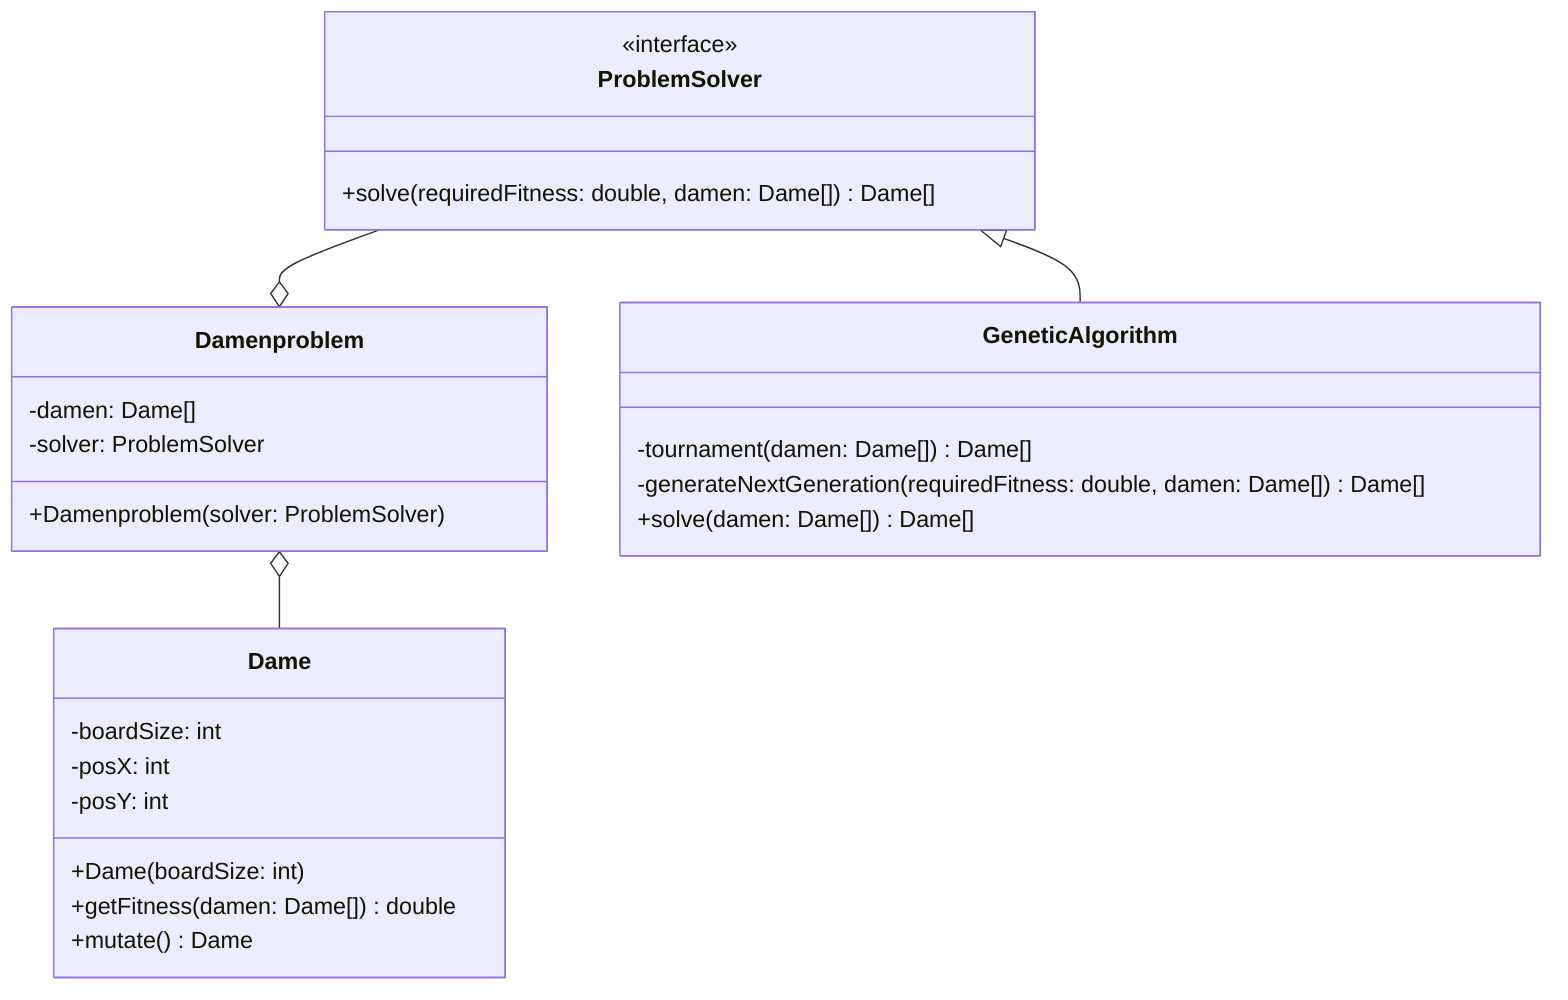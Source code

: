 classDiagram
    class Damenproblem {
        -damen: Dame[]
        -solver: ProblemSolver
        +Damenproblem(solver: ProblemSolver)
    }
    class ProblemSolver {
        +solve(requiredFitness: double, damen: Dame[]) Dame[]
    }
    class GeneticAlgorithm {
        -tournament(damen: Dame[]) Dame[]
        -generateNextGeneration(requiredFitness: double, damen: Dame[]) Dame[]
        +solve(damen: Dame[]) Dame[]

        
    }
    class Dame {
        -boardSize: int
        -posX: int
        -posY: int
        +Dame(boardSize: int)
        +getFitness(damen: Dame[]) double
        +mutate() Dame
    }
    <<interface>> ProblemSolver
    ProblemSolver <|-- GeneticAlgorithm
    ProblemSolver --o Damenproblem
    Damenproblem o-- Dame